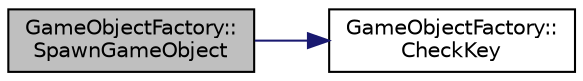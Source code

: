 digraph "GameObjectFactory::SpawnGameObject"
{
 // LATEX_PDF_SIZE
  edge [fontname="Helvetica",fontsize="10",labelfontname="Helvetica",labelfontsize="10"];
  node [fontname="Helvetica",fontsize="10",shape=record];
  rankdir="LR";
  Node25 [label="GameObjectFactory::\lSpawnGameObject",height=0.2,width=0.4,color="black", fillcolor="grey75", style="filled", fontcolor="black",tooltip="Create an object in the object list using a manually allocated key."];
  Node25 -> Node26 [color="midnightblue",fontsize="10",style="solid",fontname="Helvetica"];
  Node26 [label="GameObjectFactory::\lCheckKey",height=0.2,width=0.4,color="black", fillcolor="white", style="filled",URL="$class_game_object_factory.html#ab4506ac259a0b3ff8e06212fa3acdd19",tooltip="searches for gameobject with key"];
}
